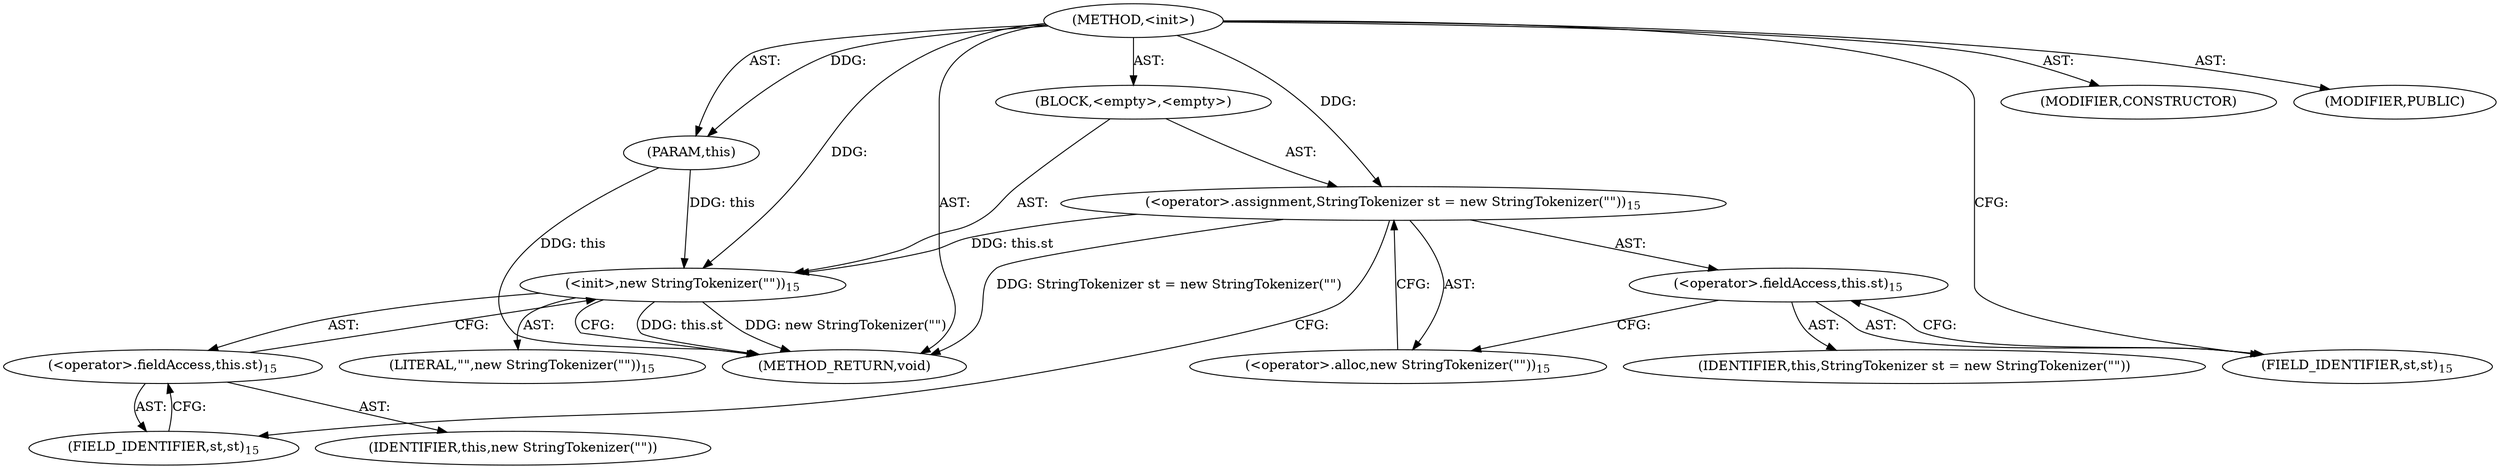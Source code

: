 digraph "&lt;init&gt;" {  
"152" [label = <(METHOD,&lt;init&gt;)> ]
"153" [label = <(PARAM,this)> ]
"154" [label = <(BLOCK,&lt;empty&gt;,&lt;empty&gt;)> ]
"155" [label = <(&lt;operator&gt;.assignment,StringTokenizer st = new StringTokenizer(&quot;&quot;))<SUB>15</SUB>> ]
"156" [label = <(&lt;operator&gt;.fieldAccess,this.st)<SUB>15</SUB>> ]
"157" [label = <(IDENTIFIER,this,StringTokenizer st = new StringTokenizer(&quot;&quot;))> ]
"158" [label = <(FIELD_IDENTIFIER,st,st)<SUB>15</SUB>> ]
"159" [label = <(&lt;operator&gt;.alloc,new StringTokenizer(&quot;&quot;))<SUB>15</SUB>> ]
"160" [label = <(&lt;init&gt;,new StringTokenizer(&quot;&quot;))<SUB>15</SUB>> ]
"161" [label = <(&lt;operator&gt;.fieldAccess,this.st)<SUB>15</SUB>> ]
"162" [label = <(IDENTIFIER,this,new StringTokenizer(&quot;&quot;))> ]
"163" [label = <(FIELD_IDENTIFIER,st,st)<SUB>15</SUB>> ]
"164" [label = <(LITERAL,&quot;&quot;,new StringTokenizer(&quot;&quot;))<SUB>15</SUB>> ]
"165" [label = <(MODIFIER,CONSTRUCTOR)> ]
"166" [label = <(MODIFIER,PUBLIC)> ]
"167" [label = <(METHOD_RETURN,void)> ]
  "152" -> "153"  [ label = "AST: "] 
  "152" -> "154"  [ label = "AST: "] 
  "152" -> "165"  [ label = "AST: "] 
  "152" -> "166"  [ label = "AST: "] 
  "152" -> "167"  [ label = "AST: "] 
  "154" -> "155"  [ label = "AST: "] 
  "154" -> "160"  [ label = "AST: "] 
  "155" -> "156"  [ label = "AST: "] 
  "155" -> "159"  [ label = "AST: "] 
  "156" -> "157"  [ label = "AST: "] 
  "156" -> "158"  [ label = "AST: "] 
  "160" -> "161"  [ label = "AST: "] 
  "160" -> "164"  [ label = "AST: "] 
  "161" -> "162"  [ label = "AST: "] 
  "161" -> "163"  [ label = "AST: "] 
  "155" -> "163"  [ label = "CFG: "] 
  "160" -> "167"  [ label = "CFG: "] 
  "156" -> "159"  [ label = "CFG: "] 
  "159" -> "155"  [ label = "CFG: "] 
  "161" -> "160"  [ label = "CFG: "] 
  "158" -> "156"  [ label = "CFG: "] 
  "163" -> "161"  [ label = "CFG: "] 
  "152" -> "158"  [ label = "CFG: "] 
  "153" -> "167"  [ label = "DDG: this"] 
  "155" -> "167"  [ label = "DDG: StringTokenizer st = new StringTokenizer(&quot;&quot;)"] 
  "160" -> "167"  [ label = "DDG: this.st"] 
  "160" -> "167"  [ label = "DDG: new StringTokenizer(&quot;&quot;)"] 
  "152" -> "153"  [ label = "DDG: "] 
  "152" -> "155"  [ label = "DDG: "] 
  "153" -> "160"  [ label = "DDG: this"] 
  "155" -> "160"  [ label = "DDG: this.st"] 
  "152" -> "160"  [ label = "DDG: "] 
}
